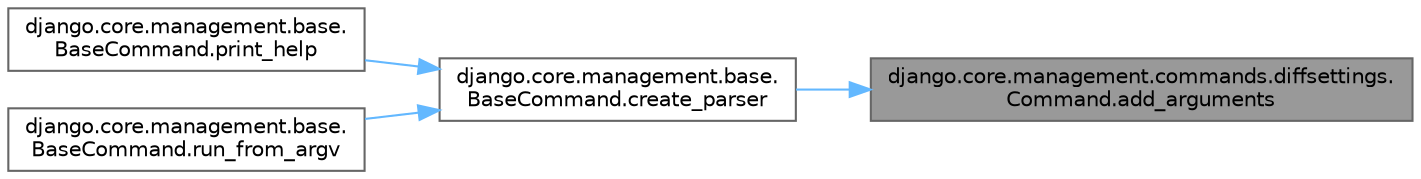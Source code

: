 digraph "django.core.management.commands.diffsettings.Command.add_arguments"
{
 // LATEX_PDF_SIZE
  bgcolor="transparent";
  edge [fontname=Helvetica,fontsize=10,labelfontname=Helvetica,labelfontsize=10];
  node [fontname=Helvetica,fontsize=10,shape=box,height=0.2,width=0.4];
  rankdir="RL";
  Node1 [id="Node000001",label="django.core.management.commands.diffsettings.\lCommand.add_arguments",height=0.2,width=0.4,color="gray40", fillcolor="grey60", style="filled", fontcolor="black",tooltip=" "];
  Node1 -> Node2 [id="edge1_Node000001_Node000002",dir="back",color="steelblue1",style="solid",tooltip=" "];
  Node2 [id="Node000002",label="django.core.management.base.\lBaseCommand.create_parser",height=0.2,width=0.4,color="grey40", fillcolor="white", style="filled",URL="$classdjango_1_1core_1_1management_1_1base_1_1_base_command.html#ae878e488f18d67acf1037a7e2db5b478",tooltip=" "];
  Node2 -> Node3 [id="edge2_Node000002_Node000003",dir="back",color="steelblue1",style="solid",tooltip=" "];
  Node3 [id="Node000003",label="django.core.management.base.\lBaseCommand.print_help",height=0.2,width=0.4,color="grey40", fillcolor="white", style="filled",URL="$classdjango_1_1core_1_1management_1_1base_1_1_base_command.html#a9f81b6c52db3a2b0a123ca7bdd0ee819",tooltip=" "];
  Node2 -> Node4 [id="edge3_Node000002_Node000004",dir="back",color="steelblue1",style="solid",tooltip=" "];
  Node4 [id="Node000004",label="django.core.management.base.\lBaseCommand.run_from_argv",height=0.2,width=0.4,color="grey40", fillcolor="white", style="filled",URL="$classdjango_1_1core_1_1management_1_1base_1_1_base_command.html#a6c1cc5fc9ec35d268e45ebaadd2ac4a7",tooltip=" "];
}
